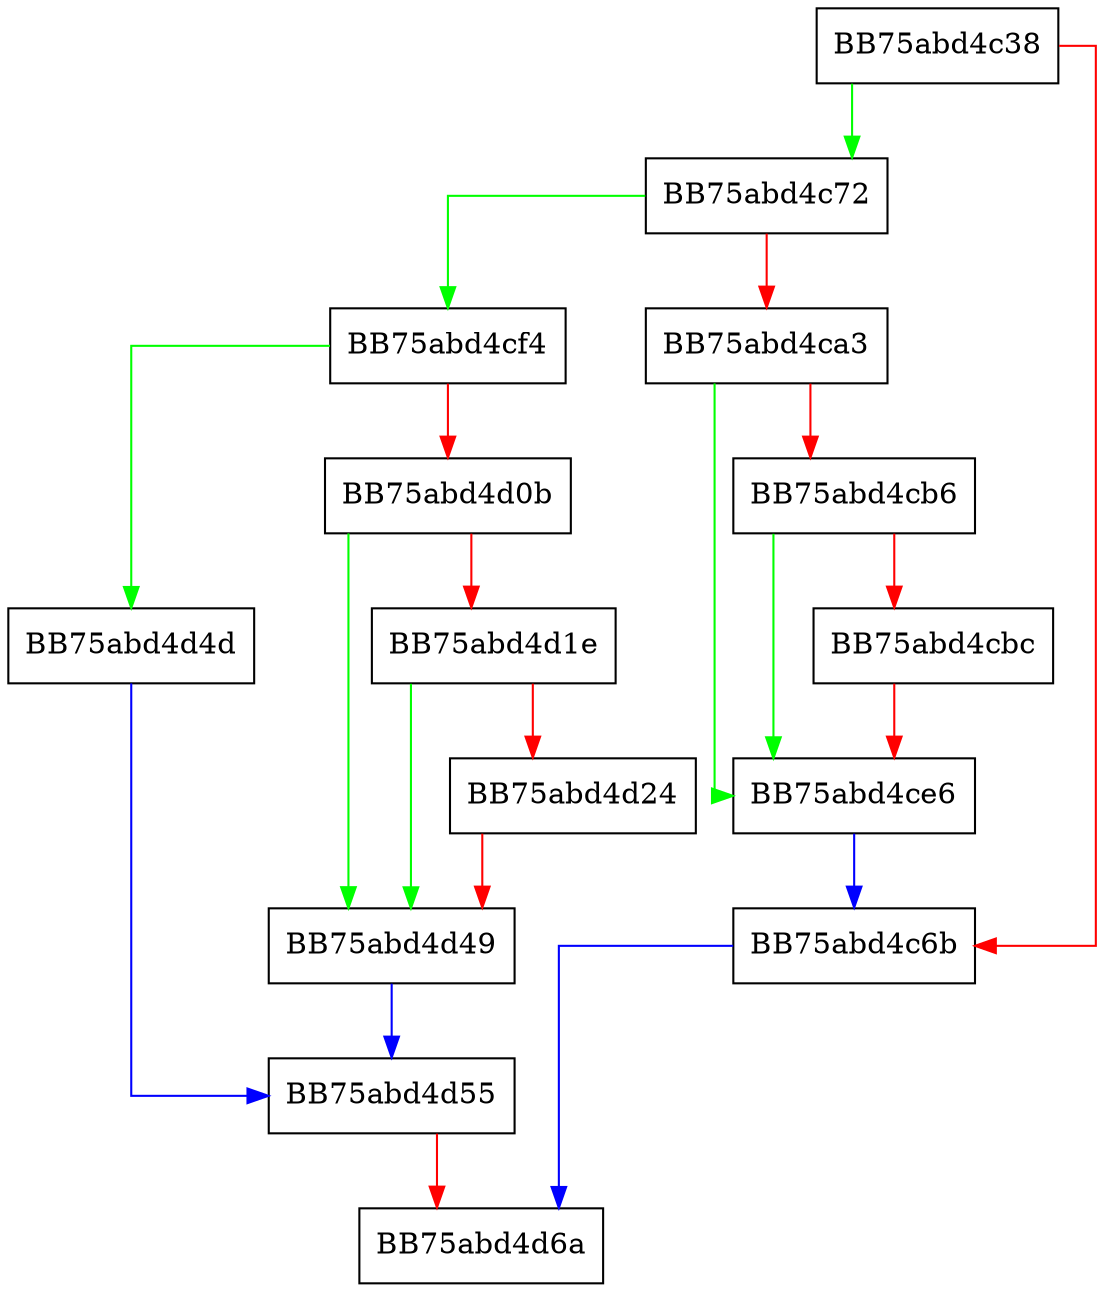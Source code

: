 digraph BMLuaGetPebInfo {
  node [shape="box"];
  graph [splines=ortho];
  BB75abd4c38 -> BB75abd4c72 [color="green"];
  BB75abd4c38 -> BB75abd4c6b [color="red"];
  BB75abd4c6b -> BB75abd4d6a [color="blue"];
  BB75abd4c72 -> BB75abd4cf4 [color="green"];
  BB75abd4c72 -> BB75abd4ca3 [color="red"];
  BB75abd4ca3 -> BB75abd4ce6 [color="green"];
  BB75abd4ca3 -> BB75abd4cb6 [color="red"];
  BB75abd4cb6 -> BB75abd4ce6 [color="green"];
  BB75abd4cb6 -> BB75abd4cbc [color="red"];
  BB75abd4cbc -> BB75abd4ce6 [color="red"];
  BB75abd4ce6 -> BB75abd4c6b [color="blue"];
  BB75abd4cf4 -> BB75abd4d4d [color="green"];
  BB75abd4cf4 -> BB75abd4d0b [color="red"];
  BB75abd4d0b -> BB75abd4d49 [color="green"];
  BB75abd4d0b -> BB75abd4d1e [color="red"];
  BB75abd4d1e -> BB75abd4d49 [color="green"];
  BB75abd4d1e -> BB75abd4d24 [color="red"];
  BB75abd4d24 -> BB75abd4d49 [color="red"];
  BB75abd4d49 -> BB75abd4d55 [color="blue"];
  BB75abd4d4d -> BB75abd4d55 [color="blue"];
  BB75abd4d55 -> BB75abd4d6a [color="red"];
}